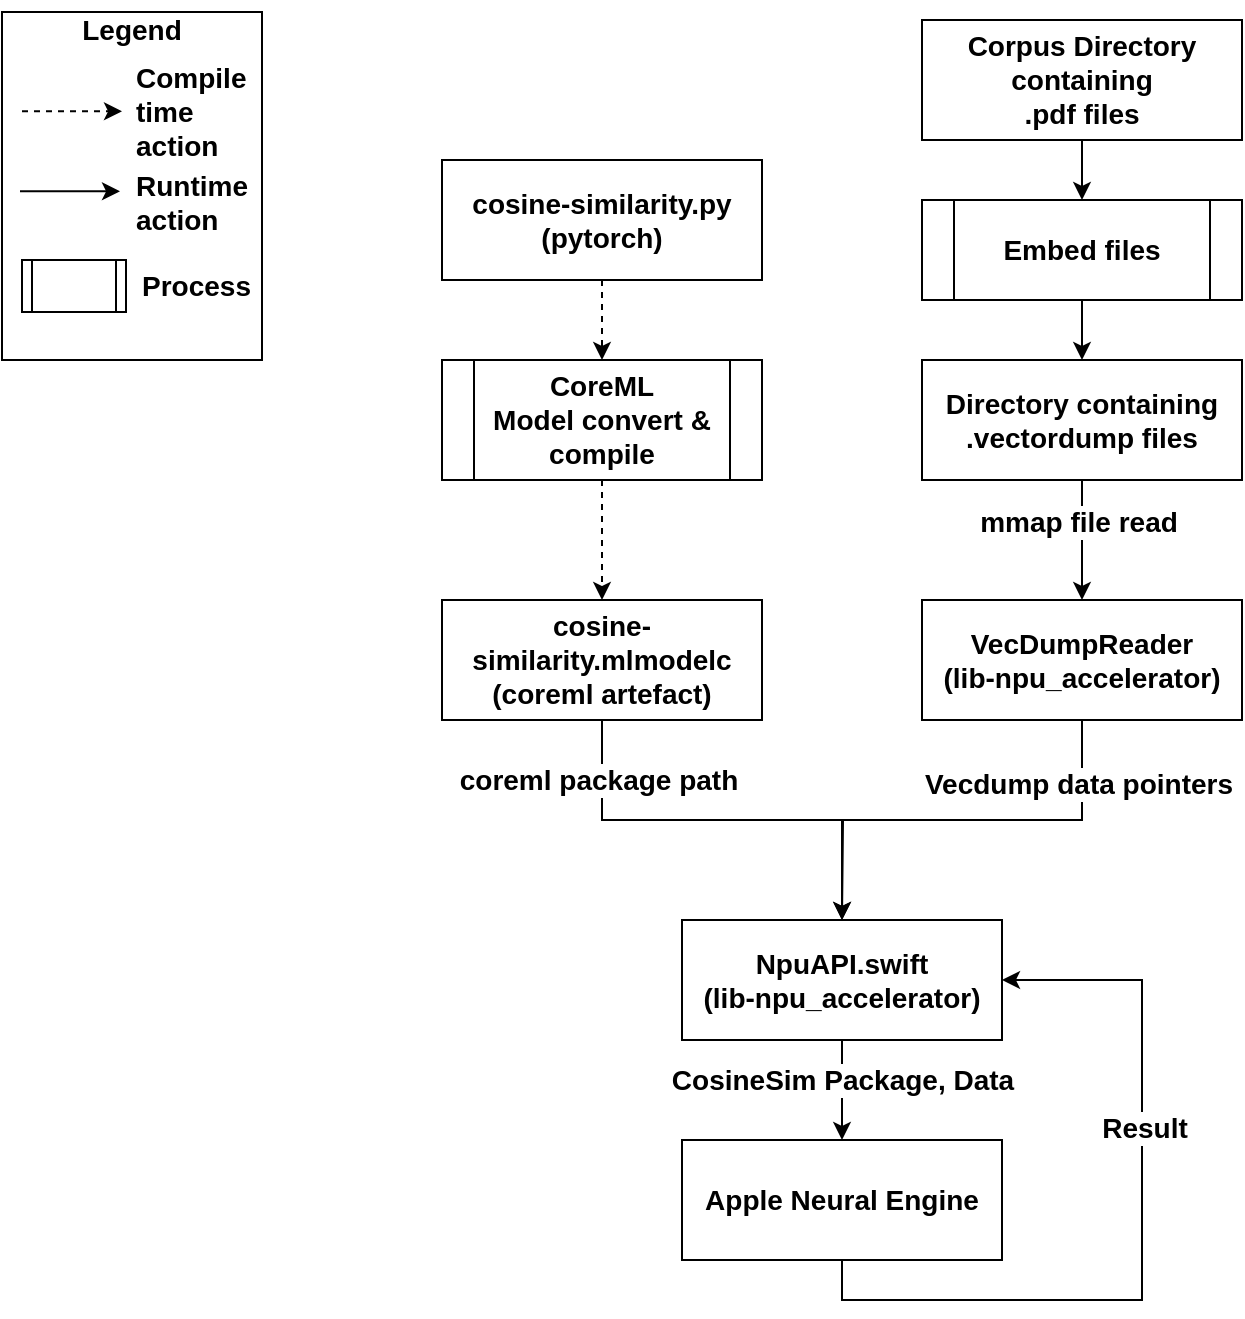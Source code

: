 <mxfile version="22.1.2" type="device">
  <diagram name="Page-1" id="bkCLvgNkWI5AsoDrtYe0">
    <mxGraphModel dx="1238" dy="888" grid="1" gridSize="10" guides="1" tooltips="1" connect="1" arrows="1" fold="1" page="1" pageScale="1" pageWidth="850" pageHeight="1100" math="0" shadow="0">
      <root>
        <mxCell id="0" />
        <mxCell id="1" parent="0" />
        <mxCell id="Bdaw_do74sNchDtbHwIJ-12" style="edgeStyle=orthogonalEdgeStyle;rounded=0;orthogonalLoop=1;jettySize=auto;html=1;exitX=0.5;exitY=1;exitDx=0;exitDy=0;entryX=0.5;entryY=0;entryDx=0;entryDy=0;dashed=1;fontSize=14;fontStyle=1" edge="1" parent="1" source="Bdaw_do74sNchDtbHwIJ-1" target="Bdaw_do74sNchDtbHwIJ-2">
          <mxGeometry relative="1" as="geometry" />
        </mxCell>
        <mxCell id="Bdaw_do74sNchDtbHwIJ-1" value="cosine-similarity.py (pytorch)" style="rounded=0;whiteSpace=wrap;html=1;fontSize=14;fontStyle=1" vertex="1" parent="1">
          <mxGeometry x="580" y="140" width="160" height="60" as="geometry" />
        </mxCell>
        <mxCell id="Bdaw_do74sNchDtbHwIJ-13" style="edgeStyle=orthogonalEdgeStyle;rounded=0;orthogonalLoop=1;jettySize=auto;html=1;exitX=0.5;exitY=1;exitDx=0;exitDy=0;entryX=0.5;entryY=0;entryDx=0;entryDy=0;dashed=1;fontSize=14;fontStyle=1" edge="1" parent="1" source="Bdaw_do74sNchDtbHwIJ-2" target="Bdaw_do74sNchDtbHwIJ-3">
          <mxGeometry relative="1" as="geometry" />
        </mxCell>
        <mxCell id="Bdaw_do74sNchDtbHwIJ-2" value="&lt;div style=&quot;font-size: 14px;&quot;&gt;CoreML&lt;/div&gt;&lt;div style=&quot;font-size: 14px;&quot;&gt;Model convert &amp;amp; compile&lt;/div&gt;" style="shape=process;whiteSpace=wrap;html=1;backgroundOutline=1;fontSize=14;fontStyle=1" vertex="1" parent="1">
          <mxGeometry x="580" y="240" width="160" height="60" as="geometry" />
        </mxCell>
        <mxCell id="Bdaw_do74sNchDtbHwIJ-24" style="edgeStyle=orthogonalEdgeStyle;rounded=0;orthogonalLoop=1;jettySize=auto;html=1;exitX=0.5;exitY=1;exitDx=0;exitDy=0;fontSize=14;fontStyle=1" edge="1" parent="1" source="Bdaw_do74sNchDtbHwIJ-3">
          <mxGeometry relative="1" as="geometry">
            <mxPoint x="780" y="520" as="targetPoint" />
          </mxGeometry>
        </mxCell>
        <mxCell id="Bdaw_do74sNchDtbHwIJ-36" value="&lt;font style=&quot;font-size: 14px;&quot;&gt;&lt;b&gt;coreml package path&lt;/b&gt;&lt;/font&gt;" style="edgeLabel;html=1;align=center;verticalAlign=middle;resizable=0;points=[];" vertex="1" connectable="0" parent="Bdaw_do74sNchDtbHwIJ-24">
          <mxGeometry x="-0.734" y="-2" relative="1" as="geometry">
            <mxPoint as="offset" />
          </mxGeometry>
        </mxCell>
        <mxCell id="Bdaw_do74sNchDtbHwIJ-3" value="&lt;div style=&quot;border-color: var(--border-color); font-size: 14px;&quot;&gt;cosine-similarity.mlmodelc&lt;/div&gt;&lt;div style=&quot;border-color: var(--border-color); font-size: 14px;&quot;&gt;(coreml artefact)&lt;/div&gt;" style="rounded=0;whiteSpace=wrap;html=1;fontSize=14;fontStyle=1" vertex="1" parent="1">
          <mxGeometry x="580" y="360" width="160" height="60" as="geometry" />
        </mxCell>
        <mxCell id="Bdaw_do74sNchDtbHwIJ-25" style="edgeStyle=orthogonalEdgeStyle;rounded=0;orthogonalLoop=1;jettySize=auto;html=1;exitX=0.5;exitY=1;exitDx=0;exitDy=0;entryX=0.5;entryY=0;entryDx=0;entryDy=0;fontSize=14;fontStyle=1" edge="1" parent="1" source="Bdaw_do74sNchDtbHwIJ-7" target="Bdaw_do74sNchDtbHwIJ-11">
          <mxGeometry relative="1" as="geometry" />
        </mxCell>
        <mxCell id="Bdaw_do74sNchDtbHwIJ-39" value="CosineSim Package, Data" style="edgeLabel;html=1;align=center;verticalAlign=middle;resizable=0;points=[];fontSize=14;fontStyle=1" vertex="1" connectable="0" parent="Bdaw_do74sNchDtbHwIJ-25">
          <mxGeometry x="-0.387" relative="1" as="geometry">
            <mxPoint y="4" as="offset" />
          </mxGeometry>
        </mxCell>
        <mxCell id="Bdaw_do74sNchDtbHwIJ-7" value="NpuAPI.swift &lt;br style=&quot;font-size: 14px;&quot;&gt;(lib-npu_accelerator)" style="rounded=0;whiteSpace=wrap;html=1;fontSize=14;fontStyle=1" vertex="1" parent="1">
          <mxGeometry x="700" y="520" width="160" height="60" as="geometry" />
        </mxCell>
        <mxCell id="Bdaw_do74sNchDtbHwIJ-22" style="edgeStyle=orthogonalEdgeStyle;rounded=0;orthogonalLoop=1;jettySize=auto;html=1;exitX=0.5;exitY=1;exitDx=0;exitDy=0;entryX=0.5;entryY=0;entryDx=0;entryDy=0;fontSize=14;fontStyle=1" edge="1" parent="1" source="Bdaw_do74sNchDtbHwIJ-9" target="Bdaw_do74sNchDtbHwIJ-10">
          <mxGeometry relative="1" as="geometry" />
        </mxCell>
        <mxCell id="Bdaw_do74sNchDtbHwIJ-34" value="mmap file read" style="edgeLabel;html=1;align=center;verticalAlign=middle;resizable=0;points=[];fontStyle=1;fontSize=14;" vertex="1" connectable="0" parent="Bdaw_do74sNchDtbHwIJ-22">
          <mxGeometry x="-0.294" y="-2" relative="1" as="geometry">
            <mxPoint as="offset" />
          </mxGeometry>
        </mxCell>
        <mxCell id="Bdaw_do74sNchDtbHwIJ-9" value="&lt;div style=&quot;border-color: var(--border-color); font-size: 14px;&quot;&gt;Directory containing&lt;/div&gt;&lt;div style=&quot;border-color: var(--border-color); font-size: 14px;&quot;&gt;&lt;span style=&quot;font-size: 14px;&quot;&gt;.vectordump&lt;/span&gt; files&lt;/div&gt;" style="rounded=0;whiteSpace=wrap;html=1;fontSize=14;fontStyle=1" vertex="1" parent="1">
          <mxGeometry x="820" y="240" width="160" height="60" as="geometry" />
        </mxCell>
        <mxCell id="Bdaw_do74sNchDtbHwIJ-23" style="edgeStyle=orthogonalEdgeStyle;rounded=0;orthogonalLoop=1;jettySize=auto;html=1;exitX=0.5;exitY=1;exitDx=0;exitDy=0;fontSize=14;fontStyle=1" edge="1" parent="1" source="Bdaw_do74sNchDtbHwIJ-10" target="Bdaw_do74sNchDtbHwIJ-7">
          <mxGeometry relative="1" as="geometry" />
        </mxCell>
        <mxCell id="Bdaw_do74sNchDtbHwIJ-35" value="&lt;span style=&quot;font-size: 14px;&quot;&gt;&lt;font style=&quot;font-size: 14px;&quot;&gt;Vecdump data pointers&lt;/font&gt;&lt;/span&gt;" style="edgeLabel;html=1;align=center;verticalAlign=middle;resizable=0;points=[];fontSize=14;fontStyle=1" vertex="1" connectable="0" parent="Bdaw_do74sNchDtbHwIJ-23">
          <mxGeometry x="-0.711" y="-2" relative="1" as="geometry">
            <mxPoint as="offset" />
          </mxGeometry>
        </mxCell>
        <mxCell id="Bdaw_do74sNchDtbHwIJ-10" value="&lt;div style=&quot;font-size: 14px;&quot;&gt;VecDumpReader&lt;/div&gt;&lt;div style=&quot;font-size: 14px;&quot;&gt;(lib-npu_accelerator)&lt;br style=&quot;font-size: 14px;&quot;&gt;&lt;/div&gt;" style="rounded=0;whiteSpace=wrap;html=1;fontSize=14;fontStyle=1" vertex="1" parent="1">
          <mxGeometry x="820" y="360" width="160" height="60" as="geometry" />
        </mxCell>
        <mxCell id="Bdaw_do74sNchDtbHwIJ-37" style="edgeStyle=orthogonalEdgeStyle;rounded=0;orthogonalLoop=1;jettySize=auto;html=1;exitX=0.5;exitY=1;exitDx=0;exitDy=0;entryX=1;entryY=0.5;entryDx=0;entryDy=0;" edge="1" parent="1" source="Bdaw_do74sNchDtbHwIJ-11" target="Bdaw_do74sNchDtbHwIJ-7">
          <mxGeometry relative="1" as="geometry">
            <Array as="points">
              <mxPoint x="780" y="710" />
              <mxPoint x="930" y="710" />
              <mxPoint x="930" y="550" />
            </Array>
          </mxGeometry>
        </mxCell>
        <mxCell id="Bdaw_do74sNchDtbHwIJ-38" value="Result" style="edgeLabel;html=1;align=center;verticalAlign=middle;resizable=0;points=[];fontSize=14;fontStyle=1" vertex="1" connectable="0" parent="Bdaw_do74sNchDtbHwIJ-37">
          <mxGeometry x="0.279" y="-1" relative="1" as="geometry">
            <mxPoint as="offset" />
          </mxGeometry>
        </mxCell>
        <mxCell id="Bdaw_do74sNchDtbHwIJ-11" value="&lt;div style=&quot;font-size: 14px;&quot;&gt;Apple Neural Engine&lt;/div&gt;" style="rounded=0;whiteSpace=wrap;html=1;fontSize=14;fontStyle=1" vertex="1" parent="1">
          <mxGeometry x="700" y="630" width="160" height="60" as="geometry" />
        </mxCell>
        <mxCell id="Bdaw_do74sNchDtbHwIJ-29" style="edgeStyle=orthogonalEdgeStyle;rounded=0;orthogonalLoop=1;jettySize=auto;html=1;exitX=0.5;exitY=1;exitDx=0;exitDy=0;fontSize=14;fontStyle=1" edge="1" parent="1" source="Bdaw_do74sNchDtbHwIJ-26" target="Bdaw_do74sNchDtbHwIJ-9">
          <mxGeometry relative="1" as="geometry" />
        </mxCell>
        <mxCell id="Bdaw_do74sNchDtbHwIJ-26" value="&lt;div style=&quot;font-size: 14px;&quot;&gt;Embed files&lt;/div&gt;" style="shape=process;whiteSpace=wrap;html=1;backgroundOutline=1;fontSize=14;fontStyle=1" vertex="1" parent="1">
          <mxGeometry x="820" y="160" width="160" height="50" as="geometry" />
        </mxCell>
        <mxCell id="Bdaw_do74sNchDtbHwIJ-28" style="edgeStyle=orthogonalEdgeStyle;rounded=0;orthogonalLoop=1;jettySize=auto;html=1;exitX=0.5;exitY=1;exitDx=0;exitDy=0;entryX=0.5;entryY=0;entryDx=0;entryDy=0;fontSize=14;fontStyle=1" edge="1" parent="1" source="Bdaw_do74sNchDtbHwIJ-27" target="Bdaw_do74sNchDtbHwIJ-26">
          <mxGeometry relative="1" as="geometry" />
        </mxCell>
        <mxCell id="Bdaw_do74sNchDtbHwIJ-27" value="&lt;div style=&quot;border-color: var(--border-color); font-size: 14px;&quot;&gt;Corpus Directory containing&lt;/div&gt;&lt;div style=&quot;border-color: var(--border-color); font-size: 14px;&quot;&gt;&lt;span style=&quot;font-size: 14px;&quot;&gt;.pdf&lt;/span&gt; files&lt;/div&gt;" style="rounded=0;whiteSpace=wrap;html=1;fontSize=14;fontStyle=1" vertex="1" parent="1">
          <mxGeometry x="820" y="70" width="160" height="60" as="geometry" />
        </mxCell>
        <mxCell id="Bdaw_do74sNchDtbHwIJ-32" value="" style="group;fontSize=14;fontStyle=1" vertex="1" connectable="0" parent="1">
          <mxGeometry x="360" y="60" width="155" height="180" as="geometry" />
        </mxCell>
        <mxCell id="Bdaw_do74sNchDtbHwIJ-21" value="" style="group;fontSize=14;fontStyle=1" vertex="1" connectable="0" parent="Bdaw_do74sNchDtbHwIJ-32">
          <mxGeometry width="155" height="180" as="geometry" />
        </mxCell>
        <mxCell id="Bdaw_do74sNchDtbHwIJ-15" value="" style="rounded=0;whiteSpace=wrap;html=1;fontSize=14;fontStyle=1" vertex="1" parent="Bdaw_do74sNchDtbHwIJ-21">
          <mxGeometry y="6" width="130" height="174" as="geometry" />
        </mxCell>
        <mxCell id="Bdaw_do74sNchDtbHwIJ-16" value="" style="endArrow=classic;html=1;rounded=0;dashed=1;fontSize=14;fontStyle=1" edge="1" parent="Bdaw_do74sNchDtbHwIJ-21">
          <mxGeometry width="50" height="50" relative="1" as="geometry">
            <mxPoint x="10" y="55.68" as="sourcePoint" />
            <mxPoint x="60" y="55.68" as="targetPoint" />
          </mxGeometry>
        </mxCell>
        <mxCell id="Bdaw_do74sNchDtbHwIJ-17" value="Compile time action" style="text;html=1;strokeColor=none;fillColor=none;align=left;verticalAlign=middle;whiteSpace=wrap;rounded=0;fontSize=14;fontStyle=1" vertex="1" parent="Bdaw_do74sNchDtbHwIJ-21">
          <mxGeometry x="65" y="41" width="70" height="30" as="geometry" />
        </mxCell>
        <mxCell id="Bdaw_do74sNchDtbHwIJ-18" value="" style="endArrow=classic;html=1;rounded=0;fontSize=14;fontStyle=1" edge="1" parent="Bdaw_do74sNchDtbHwIJ-21">
          <mxGeometry width="50" height="50" relative="1" as="geometry">
            <mxPoint x="9" y="95.68" as="sourcePoint" />
            <mxPoint x="59" y="95.68" as="targetPoint" />
          </mxGeometry>
        </mxCell>
        <mxCell id="Bdaw_do74sNchDtbHwIJ-19" value="Runtime action" style="text;html=1;strokeColor=none;fillColor=none;align=left;verticalAlign=middle;whiteSpace=wrap;rounded=0;fontSize=14;fontStyle=1" vertex="1" parent="Bdaw_do74sNchDtbHwIJ-21">
          <mxGeometry x="65" y="86" width="70" height="30" as="geometry" />
        </mxCell>
        <mxCell id="Bdaw_do74sNchDtbHwIJ-20" value="Legend" style="text;html=1;strokeColor=none;fillColor=none;align=center;verticalAlign=middle;whiteSpace=wrap;rounded=0;fontSize=14;fontStyle=1" vertex="1" parent="Bdaw_do74sNchDtbHwIJ-21">
          <mxGeometry x="35" width="60" height="30" as="geometry" />
        </mxCell>
        <mxCell id="Bdaw_do74sNchDtbHwIJ-30" value="" style="shape=process;whiteSpace=wrap;html=1;backgroundOutline=1;fontSize=14;fontStyle=1" vertex="1" parent="Bdaw_do74sNchDtbHwIJ-21">
          <mxGeometry x="10" y="130" width="52" height="26" as="geometry" />
        </mxCell>
        <mxCell id="Bdaw_do74sNchDtbHwIJ-31" value="Process" style="text;html=1;strokeColor=none;fillColor=none;align=left;verticalAlign=middle;whiteSpace=wrap;rounded=0;fontSize=14;fontStyle=1" vertex="1" parent="Bdaw_do74sNchDtbHwIJ-32">
          <mxGeometry x="68" y="128" width="70" height="30" as="geometry" />
        </mxCell>
      </root>
    </mxGraphModel>
  </diagram>
</mxfile>
